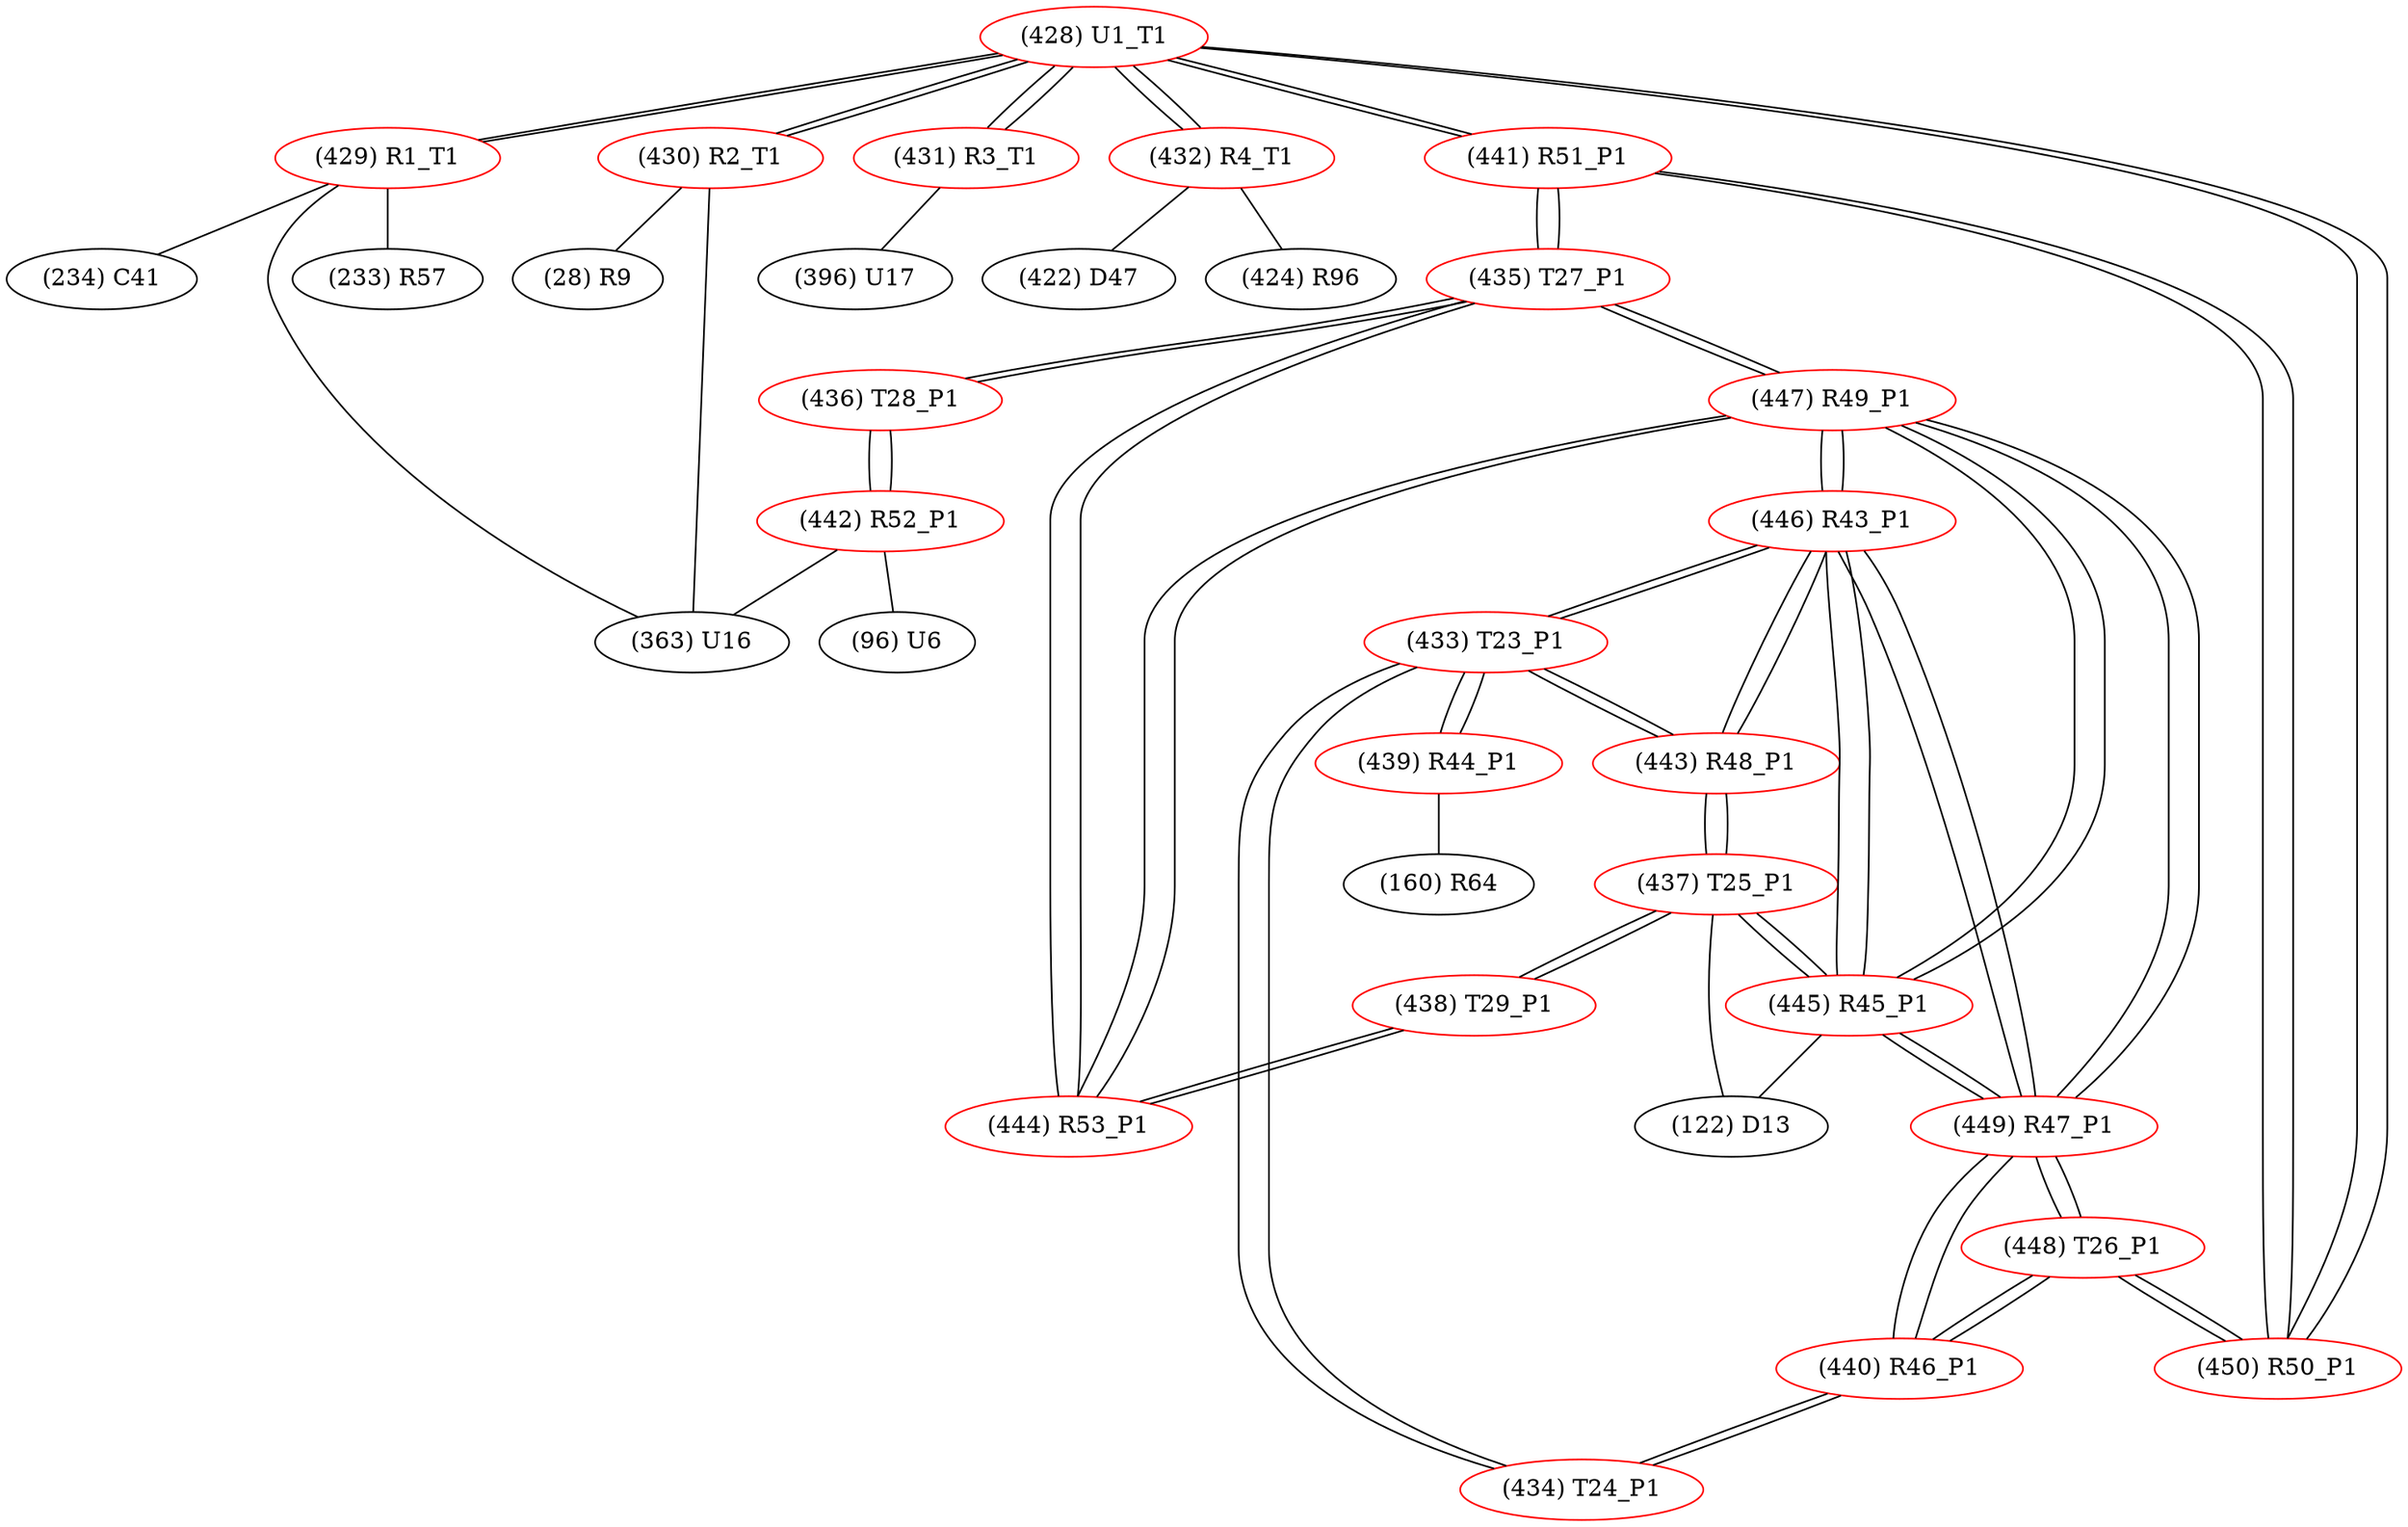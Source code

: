 graph {
	428 [label="(428) U1_T1" color=red]
	429 [label="(429) R1_T1"]
	430 [label="(430) R2_T1"]
	431 [label="(431) R3_T1"]
	432 [label="(432) R4_T1"]
	441 [label="(441) R51_P1"]
	450 [label="(450) R50_P1"]
	429 [label="(429) R1_T1" color=red]
	363 [label="(363) U16"]
	233 [label="(233) R57"]
	234 [label="(234) C41"]
	428 [label="(428) U1_T1"]
	430 [label="(430) R2_T1" color=red]
	363 [label="(363) U16"]
	28 [label="(28) R9"]
	428 [label="(428) U1_T1"]
	431 [label="(431) R3_T1" color=red]
	396 [label="(396) U17"]
	428 [label="(428) U1_T1"]
	432 [label="(432) R4_T1" color=red]
	424 [label="(424) R96"]
	422 [label="(422) D47"]
	428 [label="(428) U1_T1"]
	433 [label="(433) T23_P1" color=red]
	443 [label="(443) R48_P1"]
	446 [label="(446) R43_P1"]
	434 [label="(434) T24_P1"]
	439 [label="(439) R44_P1"]
	434 [label="(434) T24_P1" color=red]
	440 [label="(440) R46_P1"]
	433 [label="(433) T23_P1"]
	435 [label="(435) T27_P1" color=red]
	441 [label="(441) R51_P1"]
	436 [label="(436) T28_P1"]
	444 [label="(444) R53_P1"]
	447 [label="(447) R49_P1"]
	436 [label="(436) T28_P1" color=red]
	442 [label="(442) R52_P1"]
	435 [label="(435) T27_P1"]
	437 [label="(437) T25_P1" color=red]
	438 [label="(438) T29_P1"]
	443 [label="(443) R48_P1"]
	445 [label="(445) R45_P1"]
	122 [label="(122) D13"]
	438 [label="(438) T29_P1" color=red]
	437 [label="(437) T25_P1"]
	444 [label="(444) R53_P1"]
	439 [label="(439) R44_P1" color=red]
	160 [label="(160) R64"]
	433 [label="(433) T23_P1"]
	440 [label="(440) R46_P1" color=red]
	448 [label="(448) T26_P1"]
	449 [label="(449) R47_P1"]
	434 [label="(434) T24_P1"]
	441 [label="(441) R51_P1" color=red]
	435 [label="(435) T27_P1"]
	450 [label="(450) R50_P1"]
	428 [label="(428) U1_T1"]
	442 [label="(442) R52_P1" color=red]
	96 [label="(96) U6"]
	363 [label="(363) U16"]
	436 [label="(436) T28_P1"]
	443 [label="(443) R48_P1" color=red]
	437 [label="(437) T25_P1"]
	433 [label="(433) T23_P1"]
	446 [label="(446) R43_P1"]
	444 [label="(444) R53_P1" color=red]
	438 [label="(438) T29_P1"]
	435 [label="(435) T27_P1"]
	447 [label="(447) R49_P1"]
	445 [label="(445) R45_P1" color=red]
	449 [label="(449) R47_P1"]
	446 [label="(446) R43_P1"]
	447 [label="(447) R49_P1"]
	437 [label="(437) T25_P1"]
	122 [label="(122) D13"]
	446 [label="(446) R43_P1" color=red]
	443 [label="(443) R48_P1"]
	433 [label="(433) T23_P1"]
	449 [label="(449) R47_P1"]
	445 [label="(445) R45_P1"]
	447 [label="(447) R49_P1"]
	447 [label="(447) R49_P1" color=red]
	449 [label="(449) R47_P1"]
	445 [label="(445) R45_P1"]
	446 [label="(446) R43_P1"]
	435 [label="(435) T27_P1"]
	444 [label="(444) R53_P1"]
	448 [label="(448) T26_P1" color=red]
	450 [label="(450) R50_P1"]
	440 [label="(440) R46_P1"]
	449 [label="(449) R47_P1"]
	449 [label="(449) R47_P1" color=red]
	445 [label="(445) R45_P1"]
	446 [label="(446) R43_P1"]
	447 [label="(447) R49_P1"]
	448 [label="(448) T26_P1"]
	440 [label="(440) R46_P1"]
	450 [label="(450) R50_P1" color=red]
	448 [label="(448) T26_P1"]
	441 [label="(441) R51_P1"]
	428 [label="(428) U1_T1"]
	428 -- 429
	428 -- 430
	428 -- 431
	428 -- 432
	428 -- 441
	428 -- 450
	429 -- 363
	429 -- 233
	429 -- 234
	429 -- 428
	430 -- 363
	430 -- 28
	430 -- 428
	431 -- 396
	431 -- 428
	432 -- 424
	432 -- 422
	432 -- 428
	433 -- 443
	433 -- 446
	433 -- 434
	433 -- 439
	434 -- 440
	434 -- 433
	435 -- 441
	435 -- 436
	435 -- 444
	435 -- 447
	436 -- 442
	436 -- 435
	437 -- 438
	437 -- 443
	437 -- 445
	437 -- 122
	438 -- 437
	438 -- 444
	439 -- 160
	439 -- 433
	440 -- 448
	440 -- 449
	440 -- 434
	441 -- 435
	441 -- 450
	441 -- 428
	442 -- 96
	442 -- 363
	442 -- 436
	443 -- 437
	443 -- 433
	443 -- 446
	444 -- 438
	444 -- 435
	444 -- 447
	445 -- 449
	445 -- 446
	445 -- 447
	445 -- 437
	445 -- 122
	446 -- 443
	446 -- 433
	446 -- 449
	446 -- 445
	446 -- 447
	447 -- 449
	447 -- 445
	447 -- 446
	447 -- 435
	447 -- 444
	448 -- 450
	448 -- 440
	448 -- 449
	449 -- 445
	449 -- 446
	449 -- 447
	449 -- 448
	449 -- 440
	450 -- 448
	450 -- 441
	450 -- 428
}